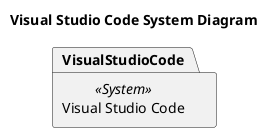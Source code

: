 @startuml Visual Studio Code System Diagram
title Visual Studio Code System Diagram

  package "Visual Studio Code" as VisualStudioCode <<System>>


@enduml


@startuml Visual Studio Code Component Diagram
title Visual Studio Code System Diagram

  package "Visual Studio Code" as VisualStudioCode <<System>> {
    folder "vscode IDE" as VisualStudioCode.vscodeIDE
    folder "YAML Extension" as VisualStudioCode.YAMLExtension
    folder "PlantUML Extension" as VisualStudioCode.PlantUMLExtension
  }

  VisualStudioCode.vscodeIDE --> VisualStudioCode.YAMLExtension
  VisualStudioCode.vscodeIDE --> VisualStudioCode.PlantUMLExtension

@enduml

@startuml Visual Studio Code Deployment Diagram
title Visual Studio Code System Diagram


@enduml